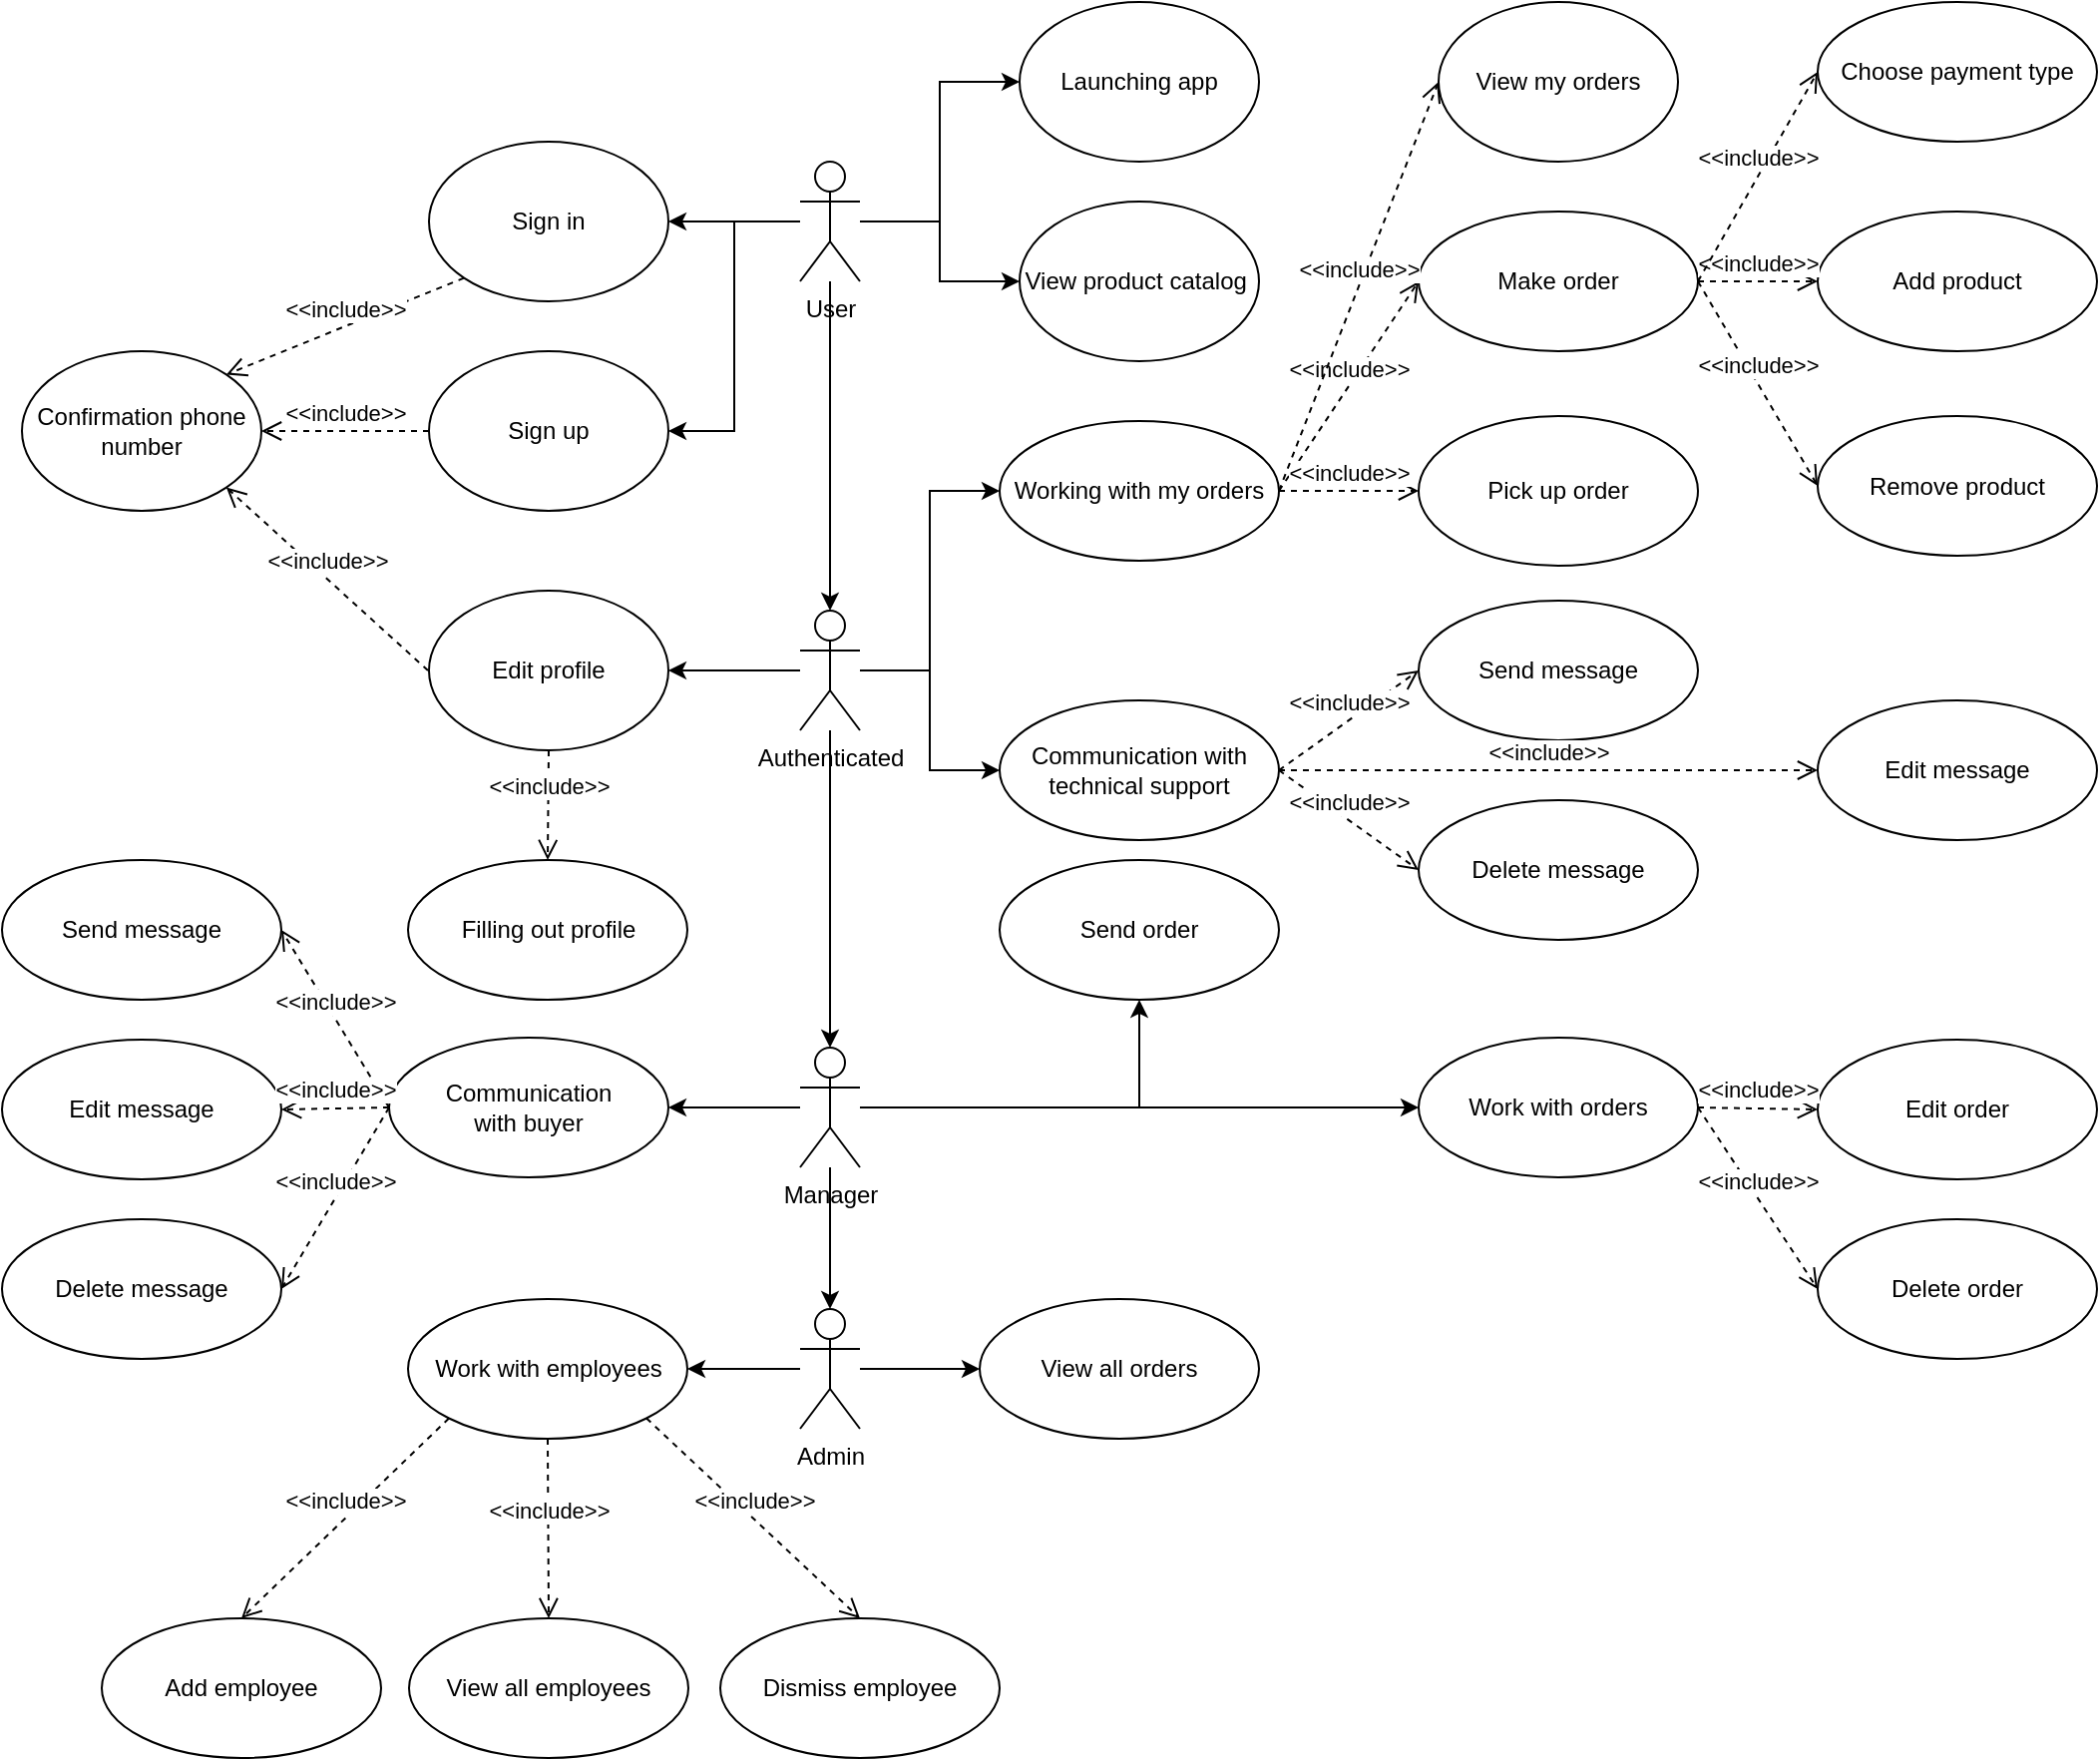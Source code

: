 <mxfile version="24.8.2">
  <diagram name="Страница — 1" id="SKCMALDtpzGlToM-7zmt">
    <mxGraphModel dx="794" dy="464" grid="1" gridSize="10" guides="1" tooltips="1" connect="1" arrows="1" fold="1" page="1" pageScale="1" pageWidth="827" pageHeight="1169" math="0" shadow="0">
      <root>
        <mxCell id="0" />
        <mxCell id="1" parent="0" />
        <mxCell id="GQdHuWOkYM_ToP7brwyJ-29" style="edgeStyle=orthogonalEdgeStyle;rounded=0;orthogonalLoop=1;jettySize=auto;html=1;" parent="1" source="GQdHuWOkYM_ToP7brwyJ-9" target="GQdHuWOkYM_ToP7brwyJ-28" edge="1">
          <mxGeometry relative="1" as="geometry" />
        </mxCell>
        <mxCell id="GQdHuWOkYM_ToP7brwyJ-33" style="edgeStyle=orthogonalEdgeStyle;rounded=0;orthogonalLoop=1;jettySize=auto;html=1;entryX=1;entryY=0.5;entryDx=0;entryDy=0;" parent="1" source="GQdHuWOkYM_ToP7brwyJ-9" target="GQdHuWOkYM_ToP7brwyJ-15" edge="1">
          <mxGeometry relative="1" as="geometry" />
        </mxCell>
        <mxCell id="GQdHuWOkYM_ToP7brwyJ-34" style="edgeStyle=orthogonalEdgeStyle;rounded=0;orthogonalLoop=1;jettySize=auto;html=1;entryX=1;entryY=0.5;entryDx=0;entryDy=0;" parent="1" source="GQdHuWOkYM_ToP7brwyJ-9" target="GQdHuWOkYM_ToP7brwyJ-16" edge="1">
          <mxGeometry relative="1" as="geometry" />
        </mxCell>
        <mxCell id="GQdHuWOkYM_ToP7brwyJ-43" style="edgeStyle=orthogonalEdgeStyle;rounded=0;orthogonalLoop=1;jettySize=auto;html=1;" parent="1" source="GQdHuWOkYM_ToP7brwyJ-9" target="GQdHuWOkYM_ToP7brwyJ-42" edge="1">
          <mxGeometry relative="1" as="geometry" />
        </mxCell>
        <mxCell id="GQdHuWOkYM_ToP7brwyJ-48" style="edgeStyle=orthogonalEdgeStyle;rounded=0;orthogonalLoop=1;jettySize=auto;html=1;entryX=0.5;entryY=0;entryDx=0;entryDy=0;entryPerimeter=0;" parent="1" source="GQdHuWOkYM_ToP7brwyJ-9" target="GQdHuWOkYM_ToP7brwyJ-47" edge="1">
          <mxGeometry relative="1" as="geometry" />
        </mxCell>
        <mxCell id="GQdHuWOkYM_ToP7brwyJ-9" value="User" style="shape=umlActor;verticalLabelPosition=bottom;verticalAlign=top;html=1;outlineConnect=0;" parent="1" vertex="1">
          <mxGeometry x="480" y="110" width="30" height="60" as="geometry" />
        </mxCell>
        <mxCell id="GQdHuWOkYM_ToP7brwyJ-15" value="Sign in" style="ellipse;whiteSpace=wrap;html=1;" parent="1" vertex="1">
          <mxGeometry x="294" y="100" width="120" height="80" as="geometry" />
        </mxCell>
        <mxCell id="GQdHuWOkYM_ToP7brwyJ-16" value="Sign up" style="ellipse;whiteSpace=wrap;html=1;" parent="1" vertex="1">
          <mxGeometry x="294" y="205" width="120" height="80" as="geometry" />
        </mxCell>
        <mxCell id="GQdHuWOkYM_ToP7brwyJ-20" value="View my orders" style="ellipse;whiteSpace=wrap;html=1;" parent="1" vertex="1">
          <mxGeometry x="800" y="30" width="120" height="80" as="geometry" />
        </mxCell>
        <mxCell id="GQdHuWOkYM_ToP7brwyJ-28" value="Launching app" style="ellipse;whiteSpace=wrap;html=1;" parent="1" vertex="1">
          <mxGeometry x="590" y="30" width="120" height="80" as="geometry" />
        </mxCell>
        <mxCell id="GQdHuWOkYM_ToP7brwyJ-35" value="Edit profile" style="ellipse;whiteSpace=wrap;html=1;" parent="1" vertex="1">
          <mxGeometry x="294" y="325" width="120" height="80" as="geometry" />
        </mxCell>
        <mxCell id="GQdHuWOkYM_ToP7brwyJ-37" value="Confirmation phone number" style="ellipse;whiteSpace=wrap;html=1;" parent="1" vertex="1">
          <mxGeometry x="90" y="205" width="120" height="80" as="geometry" />
        </mxCell>
        <mxCell id="GQdHuWOkYM_ToP7brwyJ-42" value="View product catalog&amp;nbsp;" style="ellipse;whiteSpace=wrap;html=1;" parent="1" vertex="1">
          <mxGeometry x="590" y="130" width="120" height="80" as="geometry" />
        </mxCell>
        <mxCell id="GQdHuWOkYM_ToP7brwyJ-62" style="edgeStyle=orthogonalEdgeStyle;rounded=0;orthogonalLoop=1;jettySize=auto;html=1;entryX=1;entryY=0.5;entryDx=0;entryDy=0;" parent="1" source="GQdHuWOkYM_ToP7brwyJ-47" target="GQdHuWOkYM_ToP7brwyJ-35" edge="1">
          <mxGeometry relative="1" as="geometry" />
        </mxCell>
        <mxCell id="GQdHuWOkYM_ToP7brwyJ-77" style="edgeStyle=orthogonalEdgeStyle;rounded=0;orthogonalLoop=1;jettySize=auto;html=1;entryX=0;entryY=0.5;entryDx=0;entryDy=0;" parent="1" source="GQdHuWOkYM_ToP7brwyJ-47" target="GQdHuWOkYM_ToP7brwyJ-76" edge="1">
          <mxGeometry relative="1" as="geometry" />
        </mxCell>
        <mxCell id="GQdHuWOkYM_ToP7brwyJ-80" style="edgeStyle=orthogonalEdgeStyle;rounded=0;orthogonalLoop=1;jettySize=auto;html=1;entryX=0;entryY=0.5;entryDx=0;entryDy=0;" parent="1" source="GQdHuWOkYM_ToP7brwyJ-47" target="GQdHuWOkYM_ToP7brwyJ-70" edge="1">
          <mxGeometry relative="1" as="geometry" />
        </mxCell>
        <mxCell id="GQdHuWOkYM_ToP7brwyJ-82" style="edgeStyle=orthogonalEdgeStyle;rounded=0;orthogonalLoop=1;jettySize=auto;html=1;entryX=0.5;entryY=0;entryDx=0;entryDy=0;entryPerimeter=0;" parent="1" source="GQdHuWOkYM_ToP7brwyJ-47" target="GQdHuWOkYM_ToP7brwyJ-81" edge="1">
          <mxGeometry relative="1" as="geometry" />
        </mxCell>
        <mxCell id="GQdHuWOkYM_ToP7brwyJ-47" value="Authenticated" style="shape=umlActor;verticalLabelPosition=bottom;verticalAlign=top;html=1;" parent="1" vertex="1">
          <mxGeometry x="480" y="335" width="30" height="60" as="geometry" />
        </mxCell>
        <mxCell id="GQdHuWOkYM_ToP7brwyJ-49" value="&amp;lt;&amp;lt;include&amp;gt;&amp;gt;" style="html=1;verticalAlign=bottom;endArrow=open;dashed=1;endSize=8;curved=0;rounded=0;exitX=0;exitY=0.5;exitDx=0;exitDy=0;entryX=1;entryY=0.5;entryDx=0;entryDy=0;" parent="1" source="GQdHuWOkYM_ToP7brwyJ-16" target="GQdHuWOkYM_ToP7brwyJ-37" edge="1">
          <mxGeometry relative="1" as="geometry">
            <mxPoint x="150" y="270" as="sourcePoint" />
            <mxPoint x="110" y="270" as="targetPoint" />
          </mxGeometry>
        </mxCell>
        <mxCell id="GQdHuWOkYM_ToP7brwyJ-51" value="&amp;lt;&amp;lt;include&amp;gt;&amp;gt;" style="html=1;verticalAlign=bottom;endArrow=open;dashed=1;endSize=8;curved=0;rounded=0;exitX=0;exitY=1;exitDx=0;exitDy=0;entryX=1;entryY=0;entryDx=0;entryDy=0;" parent="1" target="GQdHuWOkYM_ToP7brwyJ-37" edge="1" source="GQdHuWOkYM_ToP7brwyJ-15">
          <mxGeometry relative="1" as="geometry">
            <mxPoint x="230" y="190" as="sourcePoint" />
            <mxPoint x="110" y="180" as="targetPoint" />
          </mxGeometry>
        </mxCell>
        <mxCell id="GQdHuWOkYM_ToP7brwyJ-53" value="Make order" style="ellipse;whiteSpace=wrap;html=1;" parent="1" vertex="1">
          <mxGeometry x="790" y="135" width="140" height="70" as="geometry" />
        </mxCell>
        <mxCell id="GQdHuWOkYM_ToP7brwyJ-56" value="Add product" style="ellipse;whiteSpace=wrap;html=1;" parent="1" vertex="1">
          <mxGeometry x="990" y="135" width="140" height="70" as="geometry" />
        </mxCell>
        <mxCell id="GQdHuWOkYM_ToP7brwyJ-57" value="Remove product" style="ellipse;whiteSpace=wrap;html=1;" parent="1" vertex="1">
          <mxGeometry x="990" y="237.5" width="140" height="70" as="geometry" />
        </mxCell>
        <mxCell id="GQdHuWOkYM_ToP7brwyJ-58" value="&amp;lt;&amp;lt;include&amp;gt;&amp;gt;" style="html=1;verticalAlign=bottom;endArrow=open;dashed=1;endSize=8;curved=0;rounded=0;exitX=1;exitY=0.5;exitDx=0;exitDy=0;entryX=0;entryY=0.5;entryDx=0;entryDy=0;" parent="1" source="GQdHuWOkYM_ToP7brwyJ-53" target="GQdHuWOkYM_ToP7brwyJ-56" edge="1">
          <mxGeometry relative="1" as="geometry">
            <mxPoint x="980" y="265" as="sourcePoint" />
            <mxPoint x="307" y="255" as="targetPoint" />
          </mxGeometry>
        </mxCell>
        <mxCell id="GQdHuWOkYM_ToP7brwyJ-59" value="&amp;lt;&amp;lt;include&amp;gt;&amp;gt;" style="html=1;verticalAlign=bottom;endArrow=open;dashed=1;endSize=8;curved=0;rounded=0;exitX=1;exitY=0.5;exitDx=0;exitDy=0;entryX=0;entryY=0.5;entryDx=0;entryDy=0;" parent="1" source="GQdHuWOkYM_ToP7brwyJ-53" target="GQdHuWOkYM_ToP7brwyJ-57" edge="1">
          <mxGeometry relative="1" as="geometry">
            <mxPoint x="980" y="265" as="sourcePoint" />
            <mxPoint x="920" y="245" as="targetPoint" />
          </mxGeometry>
        </mxCell>
        <mxCell id="GQdHuWOkYM_ToP7brwyJ-63" value="&amp;lt;&amp;lt;include&amp;gt;&amp;gt;" style="html=1;verticalAlign=bottom;endArrow=open;dashed=1;endSize=8;curved=0;rounded=0;exitX=0;exitY=0.5;exitDx=0;exitDy=0;entryX=1;entryY=1;entryDx=0;entryDy=0;" parent="1" target="GQdHuWOkYM_ToP7brwyJ-37" edge="1">
          <mxGeometry relative="1" as="geometry">
            <mxPoint x="293.5" y="365" as="sourcePoint" />
            <mxPoint x="240.5" y="450" as="targetPoint" />
          </mxGeometry>
        </mxCell>
        <mxCell id="GQdHuWOkYM_ToP7brwyJ-64" value="Filling out profile" style="ellipse;whiteSpace=wrap;html=1;" parent="1" vertex="1">
          <mxGeometry x="283.5" y="460" width="140" height="70" as="geometry" />
        </mxCell>
        <mxCell id="GQdHuWOkYM_ToP7brwyJ-66" value="&amp;lt;&amp;lt;include&amp;gt;&amp;gt;" style="html=1;verticalAlign=bottom;endArrow=open;dashed=1;endSize=8;curved=0;rounded=0;exitX=0.5;exitY=1;exitDx=0;exitDy=0;entryX=0.5;entryY=0;entryDx=0;entryDy=0;" parent="1" source="GQdHuWOkYM_ToP7brwyJ-35" target="GQdHuWOkYM_ToP7brwyJ-64" edge="1">
          <mxGeometry relative="1" as="geometry">
            <mxPoint x="303.5" y="375" as="sourcePoint" />
            <mxPoint x="172" y="388" as="targetPoint" />
          </mxGeometry>
        </mxCell>
        <mxCell id="GQdHuWOkYM_ToP7brwyJ-68" value="Choose payment type" style="ellipse;whiteSpace=wrap;html=1;" parent="1" vertex="1">
          <mxGeometry x="990" y="30" width="140" height="70" as="geometry" />
        </mxCell>
        <mxCell id="GQdHuWOkYM_ToP7brwyJ-69" value="&amp;lt;&amp;lt;include&amp;gt;&amp;gt;" style="html=1;verticalAlign=bottom;endArrow=open;dashed=1;endSize=8;curved=0;rounded=0;entryX=0;entryY=0.5;entryDx=0;entryDy=0;exitX=1;exitY=0.5;exitDx=0;exitDy=0;" parent="1" source="GQdHuWOkYM_ToP7brwyJ-53" target="GQdHuWOkYM_ToP7brwyJ-68" edge="1">
          <mxGeometry relative="1" as="geometry">
            <mxPoint x="910" y="270" as="sourcePoint" />
            <mxPoint x="980" y="265" as="targetPoint" />
          </mxGeometry>
        </mxCell>
        <mxCell id="GQdHuWOkYM_ToP7brwyJ-70" value="Working with my orders" style="ellipse;whiteSpace=wrap;html=1;" parent="1" vertex="1">
          <mxGeometry x="580" y="240" width="140" height="70" as="geometry" />
        </mxCell>
        <mxCell id="GQdHuWOkYM_ToP7brwyJ-71" value="&amp;lt;&amp;lt;include&amp;gt;&amp;gt;" style="html=1;verticalAlign=bottom;endArrow=open;dashed=1;endSize=8;curved=0;rounded=0;exitX=1;exitY=0.5;exitDx=0;exitDy=0;entryX=0;entryY=0.5;entryDx=0;entryDy=0;" parent="1" source="GQdHuWOkYM_ToP7brwyJ-70" target="GQdHuWOkYM_ToP7brwyJ-53" edge="1">
          <mxGeometry relative="1" as="geometry">
            <mxPoint x="880" y="275" as="sourcePoint" />
            <mxPoint x="760" y="270" as="targetPoint" />
          </mxGeometry>
        </mxCell>
        <mxCell id="GQdHuWOkYM_ToP7brwyJ-74" value="Pick up order" style="ellipse;whiteSpace=wrap;html=1;" parent="1" vertex="1">
          <mxGeometry x="790" y="237.5" width="140" height="75" as="geometry" />
        </mxCell>
        <mxCell id="GQdHuWOkYM_ToP7brwyJ-75" value="&amp;lt;&amp;lt;include&amp;gt;&amp;gt;" style="html=1;verticalAlign=bottom;endArrow=open;dashed=1;endSize=8;curved=0;rounded=0;exitX=1;exitY=0.5;exitDx=0;exitDy=0;entryX=0;entryY=0.5;entryDx=0;entryDy=0;" parent="1" source="GQdHuWOkYM_ToP7brwyJ-70" target="GQdHuWOkYM_ToP7brwyJ-74" edge="1">
          <mxGeometry relative="1" as="geometry">
            <mxPoint x="920" y="275" as="sourcePoint" />
            <mxPoint x="980" y="375" as="targetPoint" />
          </mxGeometry>
        </mxCell>
        <mxCell id="GQdHuWOkYM_ToP7brwyJ-76" value="Сommunication with technical support" style="ellipse;whiteSpace=wrap;html=1;" parent="1" vertex="1">
          <mxGeometry x="580" y="380" width="140" height="70" as="geometry" />
        </mxCell>
        <mxCell id="GQdHuWOkYM_ToP7brwyJ-89" style="edgeStyle=orthogonalEdgeStyle;rounded=0;orthogonalLoop=1;jettySize=auto;html=1;" parent="1" source="GQdHuWOkYM_ToP7brwyJ-81" target="GQdHuWOkYM_ToP7brwyJ-88" edge="1">
          <mxGeometry relative="1" as="geometry" />
        </mxCell>
        <mxCell id="GQdHuWOkYM_ToP7brwyJ-94" style="edgeStyle=orthogonalEdgeStyle;rounded=0;orthogonalLoop=1;jettySize=auto;html=1;" parent="1" source="GQdHuWOkYM_ToP7brwyJ-81" target="GQdHuWOkYM_ToP7brwyJ-83" edge="1">
          <mxGeometry relative="1" as="geometry" />
        </mxCell>
        <mxCell id="GQdHuWOkYM_ToP7brwyJ-96" style="edgeStyle=orthogonalEdgeStyle;rounded=0;orthogonalLoop=1;jettySize=auto;html=1;entryX=0.5;entryY=0;entryDx=0;entryDy=0;entryPerimeter=0;" parent="1" source="GQdHuWOkYM_ToP7brwyJ-81" target="GQdHuWOkYM_ToP7brwyJ-95" edge="1">
          <mxGeometry relative="1" as="geometry" />
        </mxCell>
        <mxCell id="GQdHuWOkYM_ToP7brwyJ-121" style="edgeStyle=orthogonalEdgeStyle;rounded=0;orthogonalLoop=1;jettySize=auto;html=1;" parent="1" source="GQdHuWOkYM_ToP7brwyJ-81" target="GQdHuWOkYM_ToP7brwyJ-110" edge="1">
          <mxGeometry relative="1" as="geometry" />
        </mxCell>
        <mxCell id="GQdHuWOkYM_ToP7brwyJ-81" value="Manager" style="shape=umlActor;verticalLabelPosition=bottom;verticalAlign=top;html=1;" parent="1" vertex="1">
          <mxGeometry x="480" y="554" width="30" height="60" as="geometry" />
        </mxCell>
        <mxCell id="GQdHuWOkYM_ToP7brwyJ-83" value="Send order" style="ellipse;whiteSpace=wrap;html=1;" parent="1" vertex="1">
          <mxGeometry x="580" y="460" width="140" height="70" as="geometry" />
        </mxCell>
        <mxCell id="GQdHuWOkYM_ToP7brwyJ-84" value="Send message" style="ellipse;whiteSpace=wrap;html=1;" parent="1" vertex="1">
          <mxGeometry x="790" y="330" width="140" height="70" as="geometry" />
        </mxCell>
        <mxCell id="GQdHuWOkYM_ToP7brwyJ-85" value="&amp;lt;&amp;lt;include&amp;gt;&amp;gt;" style="html=1;verticalAlign=bottom;endArrow=open;dashed=1;endSize=8;curved=0;rounded=0;exitX=1;exitY=0.5;exitDx=0;exitDy=0;entryX=0;entryY=0.5;entryDx=0;entryDy=0;" parent="1" source="GQdHuWOkYM_ToP7brwyJ-76" target="GQdHuWOkYM_ToP7brwyJ-84" edge="1">
          <mxGeometry relative="1" as="geometry">
            <mxPoint x="730" y="280" as="sourcePoint" />
            <mxPoint x="770" y="215" as="targetPoint" />
          </mxGeometry>
        </mxCell>
        <mxCell id="GQdHuWOkYM_ToP7brwyJ-86" value="Delete message" style="ellipse;whiteSpace=wrap;html=1;" parent="1" vertex="1">
          <mxGeometry x="790" y="430" width="140" height="70" as="geometry" />
        </mxCell>
        <mxCell id="GQdHuWOkYM_ToP7brwyJ-87" value="&amp;lt;&amp;lt;include&amp;gt;&amp;gt;" style="html=1;verticalAlign=bottom;endArrow=open;dashed=1;endSize=8;curved=0;rounded=0;exitX=1;exitY=0.5;exitDx=0;exitDy=0;entryX=0;entryY=0.5;entryDx=0;entryDy=0;" parent="1" source="GQdHuWOkYM_ToP7brwyJ-76" target="GQdHuWOkYM_ToP7brwyJ-86" edge="1">
          <mxGeometry relative="1" as="geometry">
            <mxPoint x="730" y="475" as="sourcePoint" />
            <mxPoint x="770" y="425" as="targetPoint" />
          </mxGeometry>
        </mxCell>
        <mxCell id="GQdHuWOkYM_ToP7brwyJ-88" value="Сommunication with&amp;nbsp;buyer" style="ellipse;whiteSpace=wrap;html=1;" parent="1" vertex="1">
          <mxGeometry x="274" y="549" width="140" height="70" as="geometry" />
        </mxCell>
        <mxCell id="GQdHuWOkYM_ToP7brwyJ-90" value="Send message" style="ellipse;whiteSpace=wrap;html=1;" parent="1" vertex="1">
          <mxGeometry x="80" y="460" width="140" height="70" as="geometry" />
        </mxCell>
        <mxCell id="GQdHuWOkYM_ToP7brwyJ-91" value="&amp;lt;&amp;lt;include&amp;gt;&amp;gt;" style="html=1;verticalAlign=bottom;endArrow=open;dashed=1;endSize=8;curved=0;rounded=0;exitX=0;exitY=0.5;exitDx=0;exitDy=0;entryX=1;entryY=0.5;entryDx=0;entryDy=0;" parent="1" source="GQdHuWOkYM_ToP7brwyJ-88" target="GQdHuWOkYM_ToP7brwyJ-90" edge="1">
          <mxGeometry relative="1" as="geometry">
            <mxPoint x="70" y="575" as="sourcePoint" />
            <mxPoint x="120" y="325" as="targetPoint" />
          </mxGeometry>
        </mxCell>
        <mxCell id="GQdHuWOkYM_ToP7brwyJ-92" value="Delete message" style="ellipse;whiteSpace=wrap;html=1;" parent="1" vertex="1">
          <mxGeometry x="80" y="640" width="140" height="70" as="geometry" />
        </mxCell>
        <mxCell id="GQdHuWOkYM_ToP7brwyJ-93" value="&amp;lt;&amp;lt;include&amp;gt;&amp;gt;" style="html=1;verticalAlign=bottom;endArrow=open;dashed=1;endSize=8;curved=0;rounded=0;exitX=0;exitY=0.5;exitDx=0;exitDy=0;entryX=1;entryY=0.5;entryDx=0;entryDy=0;" parent="1" source="GQdHuWOkYM_ToP7brwyJ-88" target="GQdHuWOkYM_ToP7brwyJ-92" edge="1">
          <mxGeometry relative="1" as="geometry">
            <mxPoint x="70" y="575" as="sourcePoint" />
            <mxPoint x="120" y="535" as="targetPoint" />
          </mxGeometry>
        </mxCell>
        <mxCell id="GQdHuWOkYM_ToP7brwyJ-101" style="edgeStyle=orthogonalEdgeStyle;rounded=0;orthogonalLoop=1;jettySize=auto;html=1;entryX=1;entryY=0.5;entryDx=0;entryDy=0;" parent="1" source="GQdHuWOkYM_ToP7brwyJ-95" target="GQdHuWOkYM_ToP7brwyJ-102" edge="1">
          <mxGeometry relative="1" as="geometry" />
        </mxCell>
        <mxCell id="GQdHuWOkYM_ToP7brwyJ-123" style="edgeStyle=orthogonalEdgeStyle;rounded=0;orthogonalLoop=1;jettySize=auto;html=1;entryX=0;entryY=0.5;entryDx=0;entryDy=0;" parent="1" source="GQdHuWOkYM_ToP7brwyJ-95" target="GQdHuWOkYM_ToP7brwyJ-97" edge="1">
          <mxGeometry relative="1" as="geometry" />
        </mxCell>
        <mxCell id="GQdHuWOkYM_ToP7brwyJ-95" value="Admin" style="shape=umlActor;verticalLabelPosition=bottom;verticalAlign=top;html=1;" parent="1" vertex="1">
          <mxGeometry x="480" y="685" width="30" height="60" as="geometry" />
        </mxCell>
        <mxCell id="GQdHuWOkYM_ToP7brwyJ-97" value="View all orders" style="ellipse;whiteSpace=wrap;html=1;" parent="1" vertex="1">
          <mxGeometry x="570" y="680" width="140" height="70" as="geometry" />
        </mxCell>
        <mxCell id="GQdHuWOkYM_ToP7brwyJ-102" value="Work with employees" style="ellipse;whiteSpace=wrap;html=1;" parent="1" vertex="1">
          <mxGeometry x="283.5" y="680" width="140" height="70" as="geometry" />
        </mxCell>
        <mxCell id="GQdHuWOkYM_ToP7brwyJ-103" value="Add employee" style="ellipse;whiteSpace=wrap;html=1;" parent="1" vertex="1">
          <mxGeometry x="130" y="840" width="140" height="70" as="geometry" />
        </mxCell>
        <mxCell id="GQdHuWOkYM_ToP7brwyJ-104" value="Dismiss employee" style="ellipse;whiteSpace=wrap;html=1;" parent="1" vertex="1">
          <mxGeometry x="440" y="840" width="140" height="70" as="geometry" />
        </mxCell>
        <mxCell id="GQdHuWOkYM_ToP7brwyJ-105" value="&amp;lt;&amp;lt;include&amp;gt;&amp;gt;" style="html=1;verticalAlign=bottom;endArrow=open;dashed=1;endSize=8;curved=0;rounded=0;exitX=0;exitY=1;exitDx=0;exitDy=0;entryX=0.5;entryY=0;entryDx=0;entryDy=0;" parent="1" source="GQdHuWOkYM_ToP7brwyJ-102" target="GQdHuWOkYM_ToP7brwyJ-103" edge="1">
          <mxGeometry relative="1" as="geometry">
            <mxPoint x="310.0" y="685" as="sourcePoint" />
            <mxPoint x="240" y="635" as="targetPoint" />
          </mxGeometry>
        </mxCell>
        <mxCell id="GQdHuWOkYM_ToP7brwyJ-106" value="&amp;lt;&amp;lt;include&amp;gt;&amp;gt;" style="html=1;verticalAlign=bottom;endArrow=open;dashed=1;endSize=8;curved=0;rounded=0;exitX=1;exitY=1;exitDx=0;exitDy=0;entryX=0.5;entryY=0;entryDx=0;entryDy=0;" parent="1" source="GQdHuWOkYM_ToP7brwyJ-102" target="GQdHuWOkYM_ToP7brwyJ-104" edge="1">
          <mxGeometry relative="1" as="geometry">
            <mxPoint x="294" y="604" as="sourcePoint" />
            <mxPoint x="250" y="645" as="targetPoint" />
          </mxGeometry>
        </mxCell>
        <mxCell id="GQdHuWOkYM_ToP7brwyJ-107" value="View all employees" style="ellipse;whiteSpace=wrap;html=1;" parent="1" vertex="1">
          <mxGeometry x="284" y="840" width="140" height="70" as="geometry" />
        </mxCell>
        <mxCell id="GQdHuWOkYM_ToP7brwyJ-108" value="&amp;lt;&amp;lt;include&amp;gt;&amp;gt;" style="html=1;verticalAlign=bottom;endArrow=open;dashed=1;endSize=8;curved=0;rounded=0;exitX=0.5;exitY=1;exitDx=0;exitDy=0;entryX=0.5;entryY=0;entryDx=0;entryDy=0;" parent="1" source="GQdHuWOkYM_ToP7brwyJ-102" target="GQdHuWOkYM_ToP7brwyJ-107" edge="1">
          <mxGeometry relative="1" as="geometry">
            <mxPoint x="304" y="614" as="sourcePoint" />
            <mxPoint x="260" y="655" as="targetPoint" />
          </mxGeometry>
        </mxCell>
        <mxCell id="GQdHuWOkYM_ToP7brwyJ-109" value="Delete order" style="ellipse;whiteSpace=wrap;html=1;" parent="1" vertex="1">
          <mxGeometry x="990" y="640" width="140" height="70" as="geometry" />
        </mxCell>
        <mxCell id="GQdHuWOkYM_ToP7brwyJ-110" value="Work with orders" style="ellipse;whiteSpace=wrap;html=1;" parent="1" vertex="1">
          <mxGeometry x="790" y="549" width="140" height="70" as="geometry" />
        </mxCell>
        <mxCell id="GQdHuWOkYM_ToP7brwyJ-112" value="&amp;lt;&amp;lt;include&amp;gt;&amp;gt;" style="html=1;verticalAlign=bottom;endArrow=open;dashed=1;endSize=8;curved=0;rounded=0;exitX=1;exitY=0.5;exitDx=0;exitDy=0;entryX=0;entryY=0.5;entryDx=0;entryDy=0;" parent="1" source="GQdHuWOkYM_ToP7brwyJ-110" target="GQdHuWOkYM_ToP7brwyJ-109" edge="1">
          <mxGeometry relative="1" as="geometry">
            <mxPoint x="314" y="624" as="sourcePoint" />
            <mxPoint x="270" y="665" as="targetPoint" />
          </mxGeometry>
        </mxCell>
        <mxCell id="GQdHuWOkYM_ToP7brwyJ-114" value="&amp;lt;&amp;lt;include&amp;gt;&amp;gt;" style="html=1;verticalAlign=bottom;endArrow=open;dashed=1;endSize=8;curved=0;rounded=0;exitX=1;exitY=0.5;exitDx=0;exitDy=0;entryX=0;entryY=0.5;entryDx=0;entryDy=0;" parent="1" source="GQdHuWOkYM_ToP7brwyJ-70" target="GQdHuWOkYM_ToP7brwyJ-20" edge="1">
          <mxGeometry relative="1" as="geometry">
            <mxPoint x="730" y="280" as="sourcePoint" />
            <mxPoint x="770" y="215" as="targetPoint" />
          </mxGeometry>
        </mxCell>
        <mxCell id="GQdHuWOkYM_ToP7brwyJ-115" value="Edit order" style="ellipse;whiteSpace=wrap;html=1;" parent="1" vertex="1">
          <mxGeometry x="990" y="550" width="140" height="70" as="geometry" />
        </mxCell>
        <mxCell id="GQdHuWOkYM_ToP7brwyJ-117" value="Edit message" style="ellipse;whiteSpace=wrap;html=1;" parent="1" vertex="1">
          <mxGeometry x="80" y="550" width="140" height="70" as="geometry" />
        </mxCell>
        <mxCell id="GQdHuWOkYM_ToP7brwyJ-119" value="&amp;lt;&amp;lt;include&amp;gt;&amp;gt;" style="html=1;verticalAlign=bottom;endArrow=open;dashed=1;endSize=8;curved=0;rounded=0;exitX=0;exitY=0.5;exitDx=0;exitDy=0;entryX=1;entryY=0.5;entryDx=0;entryDy=0;" parent="1" source="GQdHuWOkYM_ToP7brwyJ-88" target="GQdHuWOkYM_ToP7brwyJ-117" edge="1">
          <mxGeometry relative="1" as="geometry">
            <mxPoint x="284" y="594" as="sourcePoint" />
            <mxPoint x="250" y="495" as="targetPoint" />
          </mxGeometry>
        </mxCell>
        <mxCell id="GQdHuWOkYM_ToP7brwyJ-122" value="&amp;lt;&amp;lt;include&amp;gt;&amp;gt;" style="html=1;verticalAlign=bottom;endArrow=open;dashed=1;endSize=8;curved=0;rounded=0;exitX=1;exitY=0.5;exitDx=0;exitDy=0;entryX=0;entryY=0.5;entryDx=0;entryDy=0;" parent="1" source="GQdHuWOkYM_ToP7brwyJ-110" target="GQdHuWOkYM_ToP7brwyJ-115" edge="1">
          <mxGeometry relative="1" as="geometry">
            <mxPoint x="810" y="594" as="sourcePoint" />
            <mxPoint x="830" y="715" as="targetPoint" />
          </mxGeometry>
        </mxCell>
        <mxCell id="GQdHuWOkYM_ToP7brwyJ-124" value="Edit message" style="ellipse;whiteSpace=wrap;html=1;" parent="1" vertex="1">
          <mxGeometry x="990" y="380" width="140" height="70" as="geometry" />
        </mxCell>
        <mxCell id="GQdHuWOkYM_ToP7brwyJ-125" value="&amp;lt;&amp;lt;include&amp;gt;&amp;gt;" style="html=1;verticalAlign=bottom;endArrow=open;dashed=1;endSize=8;curved=0;rounded=0;exitX=1;exitY=0.5;exitDx=0;exitDy=0;entryX=0;entryY=0.5;entryDx=0;entryDy=0;" parent="1" target="GQdHuWOkYM_ToP7brwyJ-124" edge="1" source="GQdHuWOkYM_ToP7brwyJ-76">
          <mxGeometry relative="1" as="geometry">
            <mxPoint x="730" y="425" as="sourcePoint" />
            <mxPoint x="1060" y="355" as="targetPoint" />
          </mxGeometry>
        </mxCell>
      </root>
    </mxGraphModel>
  </diagram>
</mxfile>
